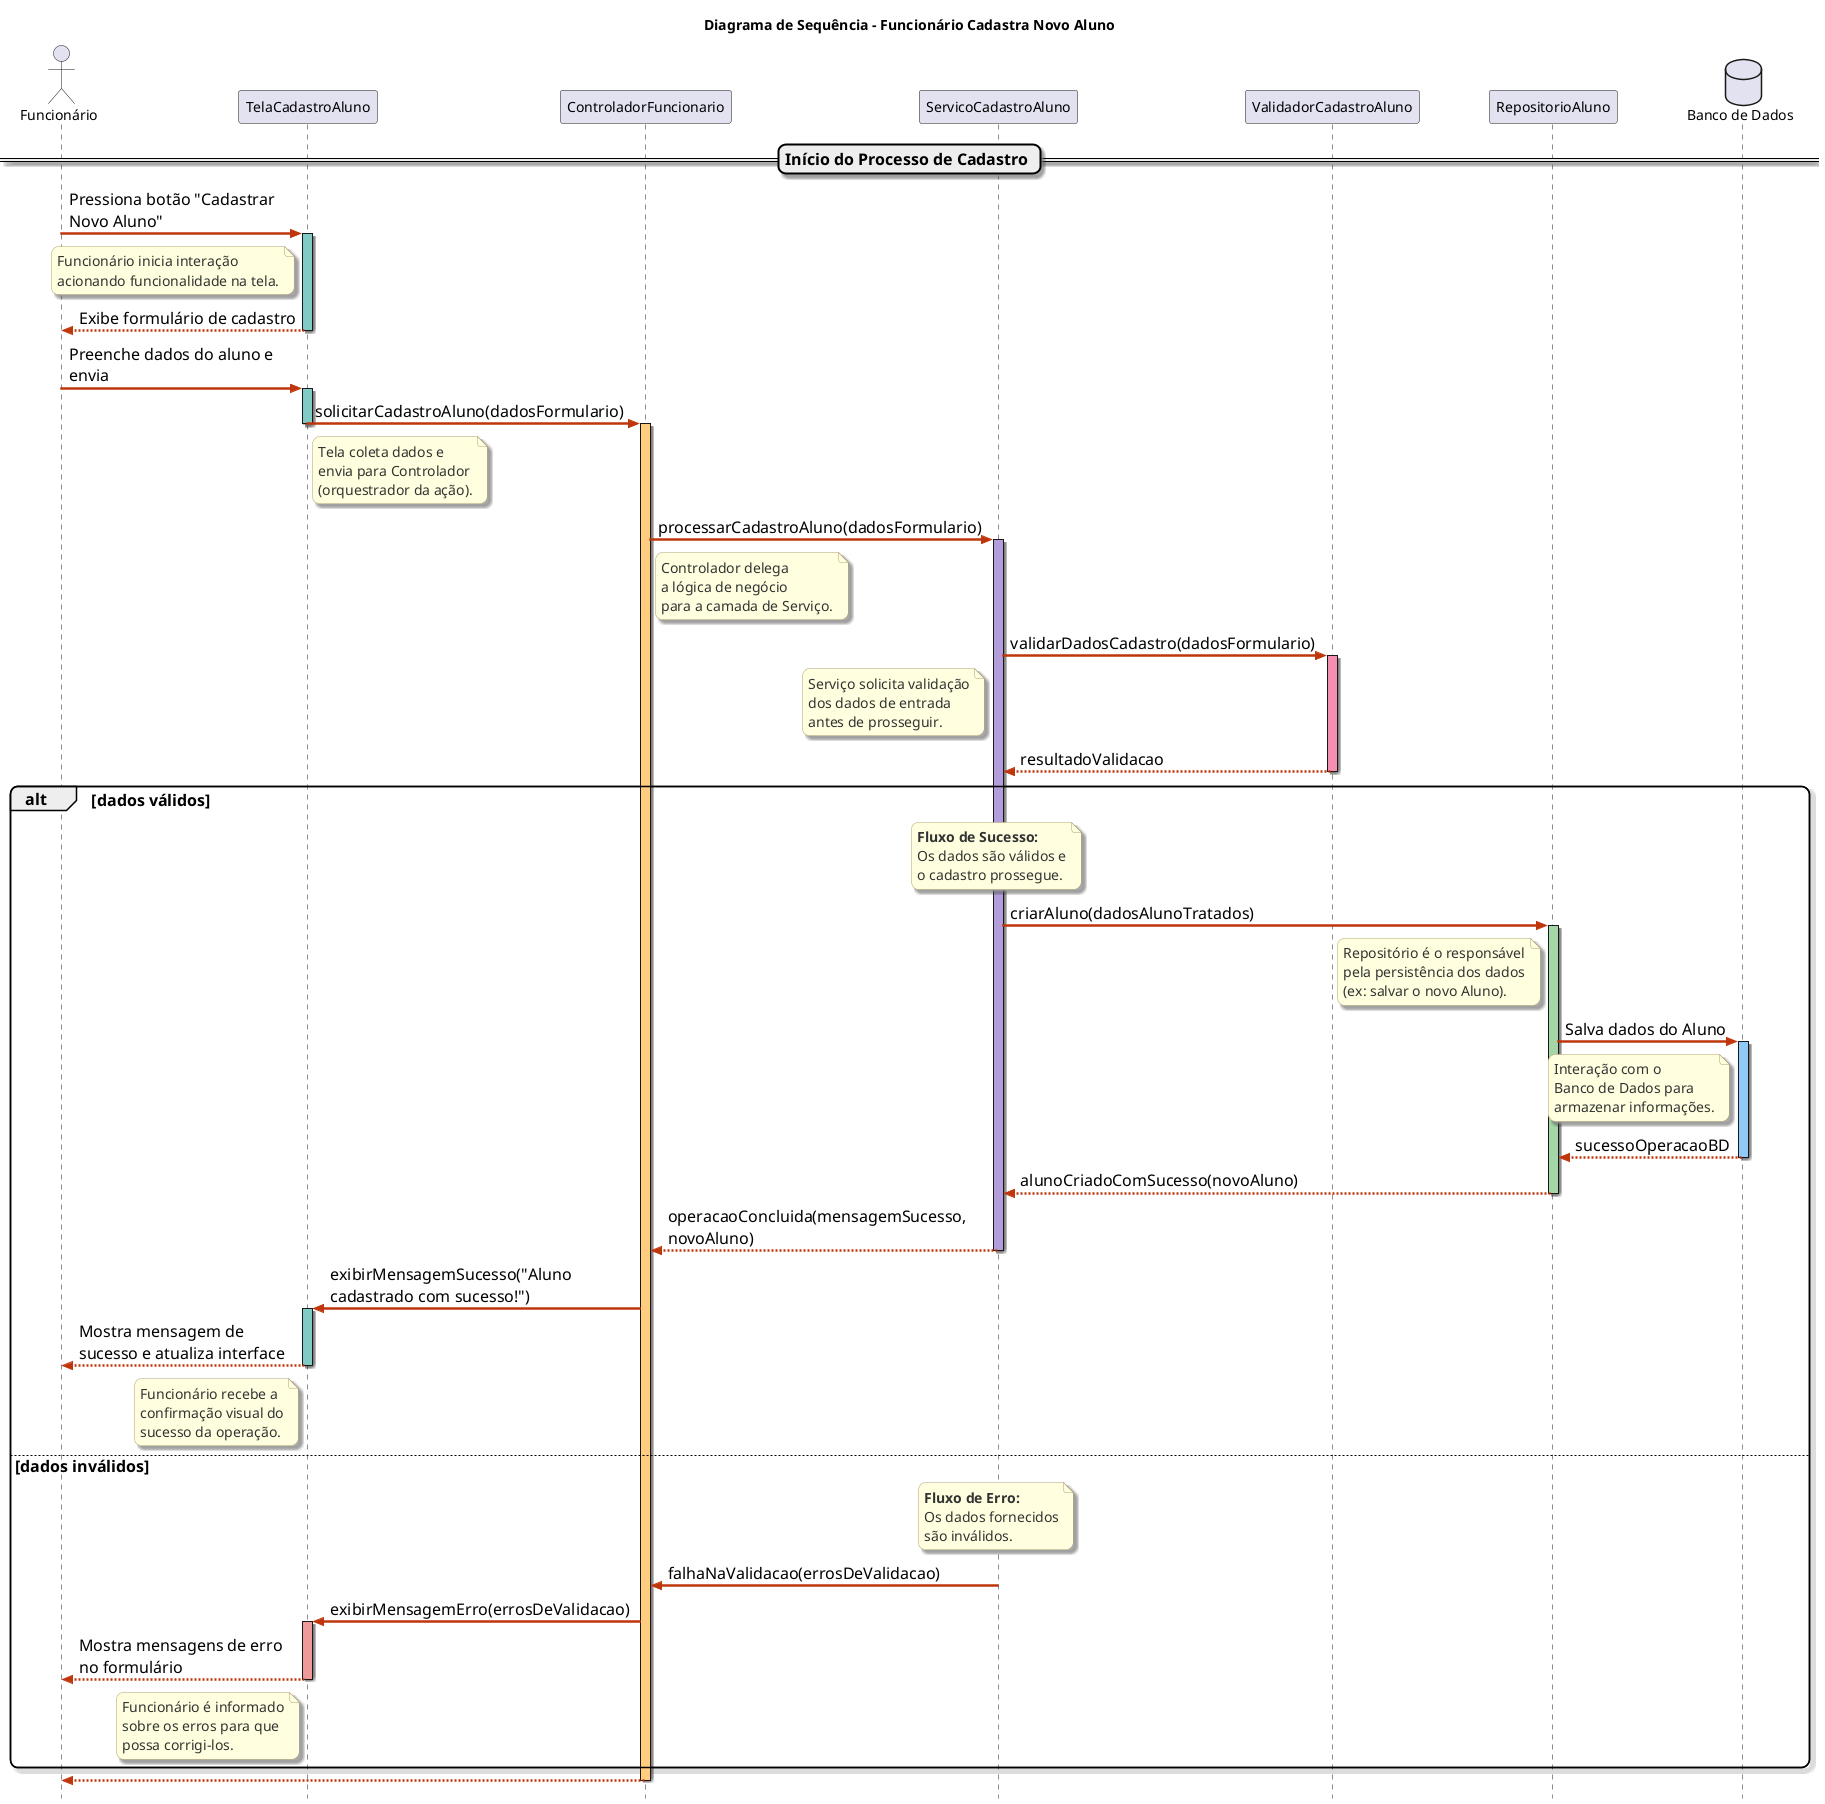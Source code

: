 @startuml
title Diagrama de Sequência - Funcionário Cadastra Novo Aluno

actor "Funcionário" as FuncionarioActor
participant "TelaCadastroAluno" as Tela
participant "ControladorFuncionario" as Controlador
participant "ServicoCadastroAluno" as Servico
participant "ValidadorCadastroAluno" as Validador
participant "RepositorioAluno" as Repositorio
database "Banco de Dados" as Banco

skinparam style strictuml
skinparam defaultFontName Segoe UI Semibold
skinparam defaultFontSize 16
skinparam actorBorderColor #004D40
skinparam actorBackgroundColor #A7FFEB
skinparam participantBorderColor #3E2723
skinparam participantBackgroundColor #FFE0B2
skinparam databaseBorderColor #1A237E
skinparam databaseBackgroundColor #C5CAE9

skinparam lifelineColor #4E342E
skinparam sequenceArrowColor #BF360C
skinparam sequenceArrowThickness 2.5
skinparam sequenceBoxBorderColor #616161 
skinparam sequenceBoxBackgroundColor #FAFAFA 
skinparam shadowing true
skinparam roundCorner 15

skinparam noteBackgroundColor #FFFFE0
skinparam noteBorderColor #B0A070
skinparam noteFontColor #333333
skinparam noteFontSize 14
skinparam noteTextAlignment left

skinparam Nodesep 120 
skinparam ParticipantPadding 30 
skinparam MaxMessageSize 220 

== Início do Processo de Cadastro ==
FuncionarioActor -> Tela : Pressiona botão "Cadastrar Novo Aluno"
activate Tela #80CBC4
note left of Tela
  Funcionário inicia interação
  acionando funcionalidade na tela.
end note
Tela --> FuncionarioActor : Exibe formulário de cadastro
deactivate Tela

FuncionarioActor -> Tela : Preenche dados do aluno e envia
activate Tela #80CBC4
Tela -> Controlador : solicitarCadastroAluno(dadosFormulario)
deactivate Tela
note right of Tela
  Tela coleta dados e
  envia para Controlador
  (orquestrador da ação).
end note
activate Controlador #FFCC80

Controlador -> Servico : processarCadastroAluno(dadosFormulario)
activate Servico #B39DDB
note right of Controlador
  Controlador delega
  a lógica de negócio
  para a camada de Serviço.
end note

Servico -> Validador : validarDadosCadastro(dadosFormulario)
activate Validador #F48FB1
note left of Servico
  Serviço solicita validação
  dos dados de entrada
  antes de prosseguir.
end note
Validador --> Servico : resultadoValidacao
deactivate Validador

alt dados válidos
    note over Servico #FFFFE0 : **Fluxo de Sucesso:**\nOs dados são válidos e\no cadastro prossegue.
    Servico -> Repositorio : criarAluno(dadosAlunoTratados)
    activate Repositorio #A5D6A7
    note left of Repositorio
      Repositório é o responsável
      pela persistência dos dados
      (ex: salvar o novo Aluno).
    end note

    Repositorio -> Banco : Salva dados do Aluno
    activate Banco #90CAF9
    note left of Banco
      Interação com o
      Banco de Dados para
      armazenar informações.
    end note
    Banco --> Repositorio : sucessoOperacaoBD
    deactivate Banco
    Repositorio --> Servico : alunoCriadoComSucesso(novoAluno)
    deactivate Repositorio

    Servico --> Controlador : operacaoConcluida(mensagemSucesso, novoAluno)
    deactivate Servico

    Controlador -> Tela : exibirMensagemSucesso("Aluno cadastrado com sucesso!")
    activate Tela #80CBC4
    Tela --> FuncionarioActor : Mostra mensagem de sucesso e atualiza interface
    deactivate Tela
    note left of Tela
      Funcionário recebe a
      confirmação visual do
      sucesso da operação.
    end note
else dados inválidos
    note over Servico #FFFFE0 : **Fluxo de Erro:**\nOs dados fornecidos\nsão inválidos.
    Servico -> Controlador : falhaNaValidacao(errosDeValidacao)
    deactivate Servico
    Controlador -> Tela : exibirMensagemErro(errosDeValidacao)
    activate Tela #EF9A9A
    Tela --> FuncionarioActor : Mostra mensagens de erro no formulário
    deactivate Tela
    note left of Tela
      Funcionário é informado
      sobre os erros para que
      possa corrigi-los.
    end note
end

Controlador --> FuncionarioActor
deactivate Controlador

@enduml
